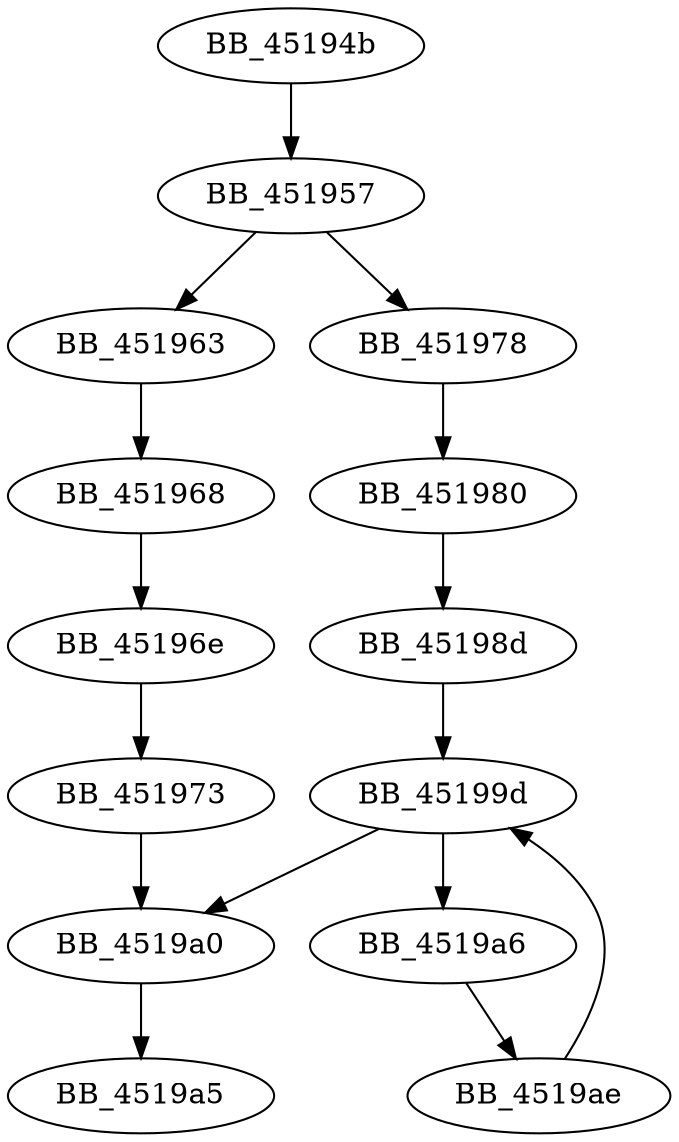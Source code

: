 DiGraph sub_45194B{
BB_45194b->BB_451957
BB_451957->BB_451963
BB_451957->BB_451978
BB_451963->BB_451968
BB_451968->BB_45196e
BB_45196e->BB_451973
BB_451973->BB_4519a0
BB_451978->BB_451980
BB_451980->BB_45198d
BB_45198d->BB_45199d
BB_45199d->BB_4519a0
BB_45199d->BB_4519a6
BB_4519a0->BB_4519a5
BB_4519a6->BB_4519ae
BB_4519ae->BB_45199d
}
